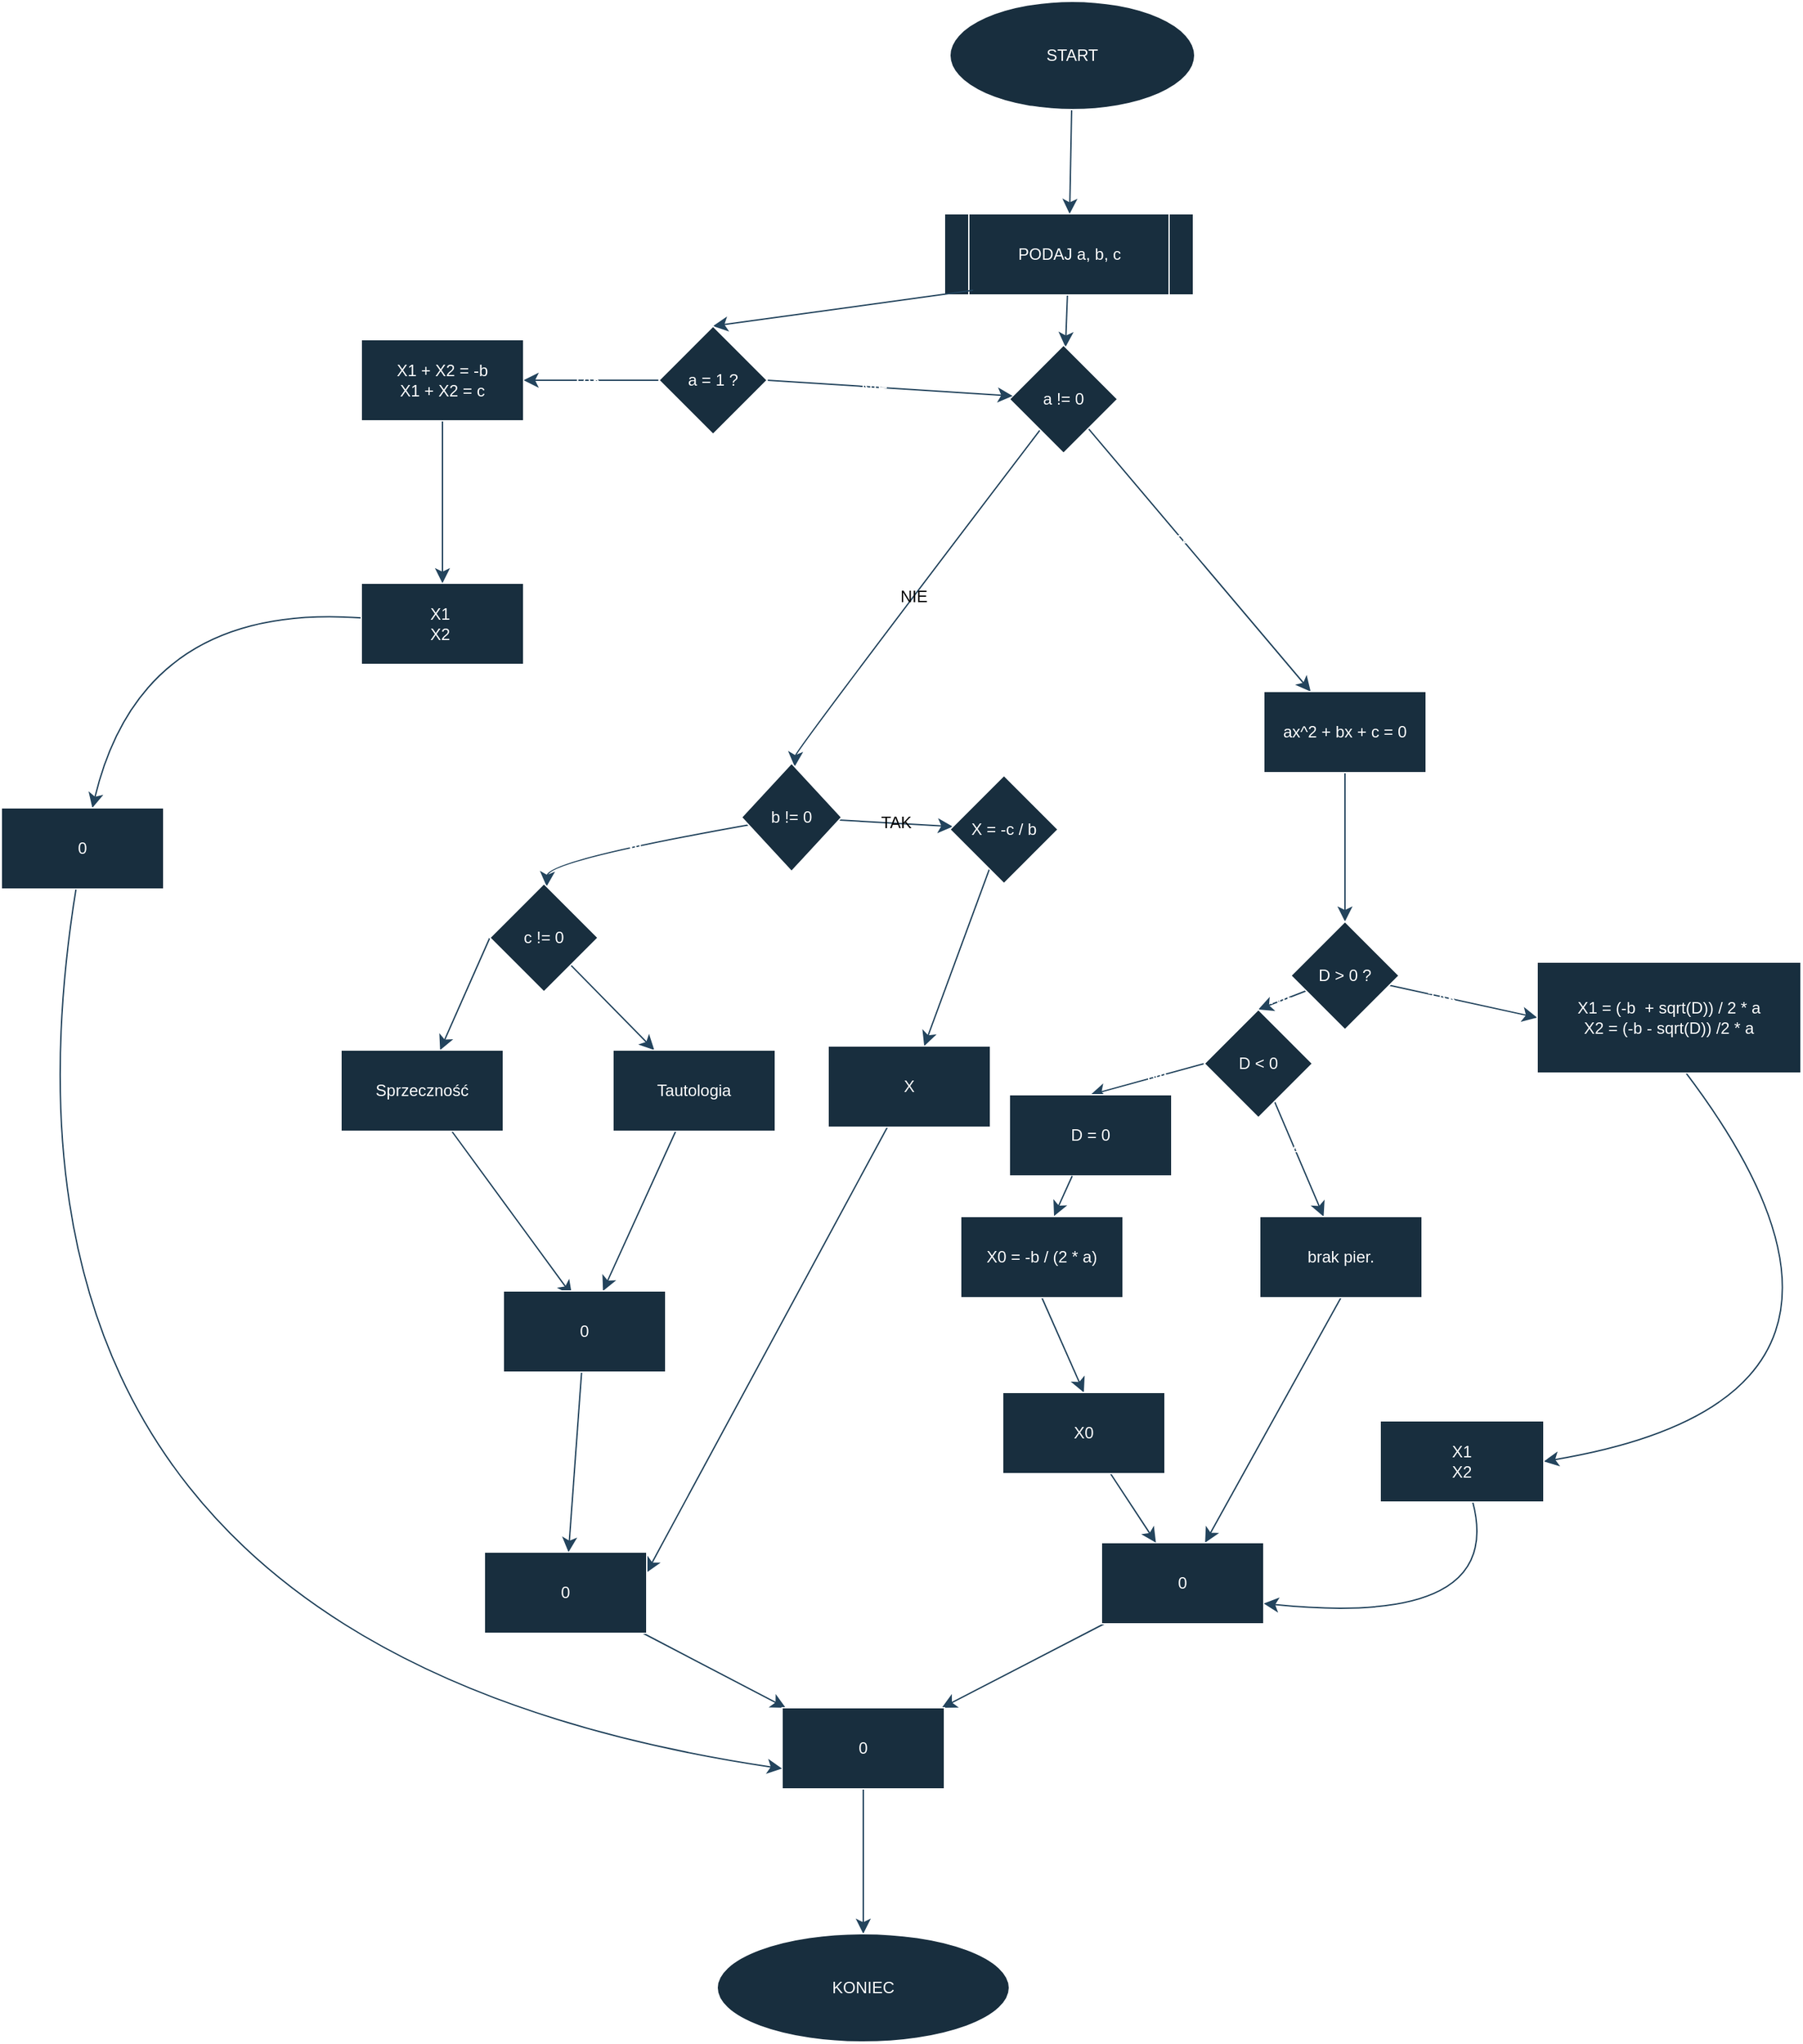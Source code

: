 <mxfile version="24.7.17">
  <diagram name="Strona-1" id="Z41VXJfmLJ2Zss2NgqX4">
    <mxGraphModel dx="2175" dy="1983" grid="0" gridSize="10" guides="1" tooltips="1" connect="1" arrows="1" fold="1" page="0" pageScale="1" pageWidth="827" pageHeight="1169" math="0" shadow="0">
      <root>
        <mxCell id="0" />
        <mxCell id="1" parent="0" />
        <mxCell id="cXVKHQkcDSxnatGoZXsg-4" style="edgeStyle=none;curved=1;rounded=0;orthogonalLoop=1;jettySize=auto;html=1;fontSize=12;startSize=8;endSize=8;labelBackgroundColor=none;strokeColor=#23445D;fontColor=default;" edge="1" parent="1" source="cXVKHQkcDSxnatGoZXsg-2" target="cXVKHQkcDSxnatGoZXsg-3">
          <mxGeometry relative="1" as="geometry" />
        </mxCell>
        <mxCell id="cXVKHQkcDSxnatGoZXsg-2" value="START" style="ellipse;whiteSpace=wrap;html=1;fillColor=#182E3E;strokeColor=#FFFFFF;fontColor=#FFFFFF;labelBackgroundColor=none;" vertex="1" parent="1">
          <mxGeometry x="89" y="-286" width="181" height="80" as="geometry" />
        </mxCell>
        <mxCell id="cXVKHQkcDSxnatGoZXsg-6" value="" style="edgeStyle=none;curved=1;rounded=0;orthogonalLoop=1;jettySize=auto;html=1;fontSize=12;startSize=8;endSize=8;labelBackgroundColor=none;strokeColor=#23445D;fontColor=default;" edge="1" parent="1" source="cXVKHQkcDSxnatGoZXsg-3" target="cXVKHQkcDSxnatGoZXsg-5">
          <mxGeometry relative="1" as="geometry" />
        </mxCell>
        <mxCell id="cXVKHQkcDSxnatGoZXsg-3" value="PODAJ a, b, c" style="shape=process;whiteSpace=wrap;html=1;backgroundOutline=1;labelBackgroundColor=none;fillColor=#182E3E;strokeColor=#FFFFFF;fontColor=#FFFFFF;" vertex="1" parent="1">
          <mxGeometry x="85" y="-129" width="184" height="60" as="geometry" />
        </mxCell>
        <mxCell id="cXVKHQkcDSxnatGoZXsg-8" value="NIE" style="edgeStyle=none;curved=1;rounded=0;orthogonalLoop=1;jettySize=auto;html=1;fontSize=12;startSize=8;endSize=8;labelBackgroundColor=none;strokeColor=#23445D;fontColor=default;" edge="1" parent="1" source="cXVKHQkcDSxnatGoZXsg-5" target="cXVKHQkcDSxnatGoZXsg-7">
          <mxGeometry relative="1" as="geometry">
            <Array as="points">
              <mxPoint x="-25" y="268" />
            </Array>
          </mxGeometry>
        </mxCell>
        <mxCell id="cXVKHQkcDSxnatGoZXsg-37" value="" style="edgeStyle=none;curved=1;rounded=0;orthogonalLoop=1;jettySize=auto;html=1;fontSize=12;startSize=8;endSize=8;labelBackgroundColor=none;strokeColor=#23445D;fontColor=default;" edge="1" parent="1" source="cXVKHQkcDSxnatGoZXsg-5" target="cXVKHQkcDSxnatGoZXsg-36">
          <mxGeometry relative="1" as="geometry" />
        </mxCell>
        <mxCell id="cXVKHQkcDSxnatGoZXsg-74" value="TAK" style="edgeLabel;html=1;align=center;verticalAlign=middle;resizable=0;points=[];fontSize=12;labelBackgroundColor=none;fontColor=#FFFFFF;" vertex="1" connectable="0" parent="cXVKHQkcDSxnatGoZXsg-37">
          <mxGeometry x="-0.142" y="1" relative="1" as="geometry">
            <mxPoint x="1" as="offset" />
          </mxGeometry>
        </mxCell>
        <mxCell id="cXVKHQkcDSxnatGoZXsg-84" value="" style="edgeStyle=none;curved=1;rounded=0;orthogonalLoop=1;jettySize=auto;html=1;fontSize=12;startSize=8;endSize=8;entryX=0.5;entryY=0;entryDx=0;entryDy=0;exitX=0.115;exitY=0.941;exitDx=0;exitDy=0;exitPerimeter=0;labelBackgroundColor=none;strokeColor=#23445D;fontColor=default;" edge="1" parent="1" source="cXVKHQkcDSxnatGoZXsg-3" target="cXVKHQkcDSxnatGoZXsg-83">
          <mxGeometry relative="1" as="geometry" />
        </mxCell>
        <mxCell id="cXVKHQkcDSxnatGoZXsg-5" value="a != 0" style="rhombus;whiteSpace=wrap;html=1;labelBackgroundColor=none;fillColor=#182E3E;strokeColor=#FFFFFF;fontColor=#FFFFFF;" vertex="1" parent="1">
          <mxGeometry x="133" y="-32" width="80" height="80" as="geometry" />
        </mxCell>
        <mxCell id="cXVKHQkcDSxnatGoZXsg-10" value="" style="edgeStyle=none;curved=1;rounded=0;orthogonalLoop=1;jettySize=auto;html=1;fontSize=12;startSize=8;endSize=8;labelBackgroundColor=none;strokeColor=#23445D;fontColor=default;" edge="1" parent="1" source="cXVKHQkcDSxnatGoZXsg-7" target="cXVKHQkcDSxnatGoZXsg-9">
          <mxGeometry relative="1" as="geometry">
            <Array as="points">
              <mxPoint x="-208" y="349" />
            </Array>
          </mxGeometry>
        </mxCell>
        <mxCell id="cXVKHQkcDSxnatGoZXsg-15" value="NIE" style="edgeLabel;html=1;align=center;verticalAlign=middle;resizable=0;points=[];fontSize=12;labelBackgroundColor=none;fontColor=#FFFFFF;" vertex="1" connectable="0" parent="cXVKHQkcDSxnatGoZXsg-10">
          <mxGeometry y="-2" relative="1" as="geometry">
            <mxPoint as="offset" />
          </mxGeometry>
        </mxCell>
        <mxCell id="cXVKHQkcDSxnatGoZXsg-14" value="TAK" style="edgeStyle=none;curved=1;rounded=0;orthogonalLoop=1;jettySize=auto;html=1;fontSize=12;startSize=8;endSize=8;labelBackgroundColor=none;strokeColor=#23445D;fontColor=default;" edge="1" parent="1" source="cXVKHQkcDSxnatGoZXsg-7" target="cXVKHQkcDSxnatGoZXsg-13">
          <mxGeometry relative="1" as="geometry" />
        </mxCell>
        <mxCell id="cXVKHQkcDSxnatGoZXsg-7" value="b != 0" style="rhombus;whiteSpace=wrap;html=1;labelBackgroundColor=none;fillColor=#182E3E;strokeColor=#FFFFFF;fontColor=#FFFFFF;" vertex="1" parent="1">
          <mxGeometry x="-65" y="277" width="74" height="80" as="geometry" />
        </mxCell>
        <mxCell id="cXVKHQkcDSxnatGoZXsg-17" value="" style="edgeStyle=none;curved=1;rounded=0;orthogonalLoop=1;jettySize=auto;html=1;fontSize=12;startSize=8;endSize=8;exitX=0;exitY=0.5;exitDx=0;exitDy=0;labelBackgroundColor=none;strokeColor=#23445D;fontColor=default;" edge="1" parent="1" source="cXVKHQkcDSxnatGoZXsg-9" target="cXVKHQkcDSxnatGoZXsg-16">
          <mxGeometry relative="1" as="geometry" />
        </mxCell>
        <mxCell id="cXVKHQkcDSxnatGoZXsg-28" value="" style="edgeStyle=none;curved=1;rounded=0;orthogonalLoop=1;jettySize=auto;html=1;fontSize=12;startSize=8;endSize=8;labelBackgroundColor=none;strokeColor=#23445D;fontColor=default;" edge="1" parent="1" source="cXVKHQkcDSxnatGoZXsg-9" target="cXVKHQkcDSxnatGoZXsg-27">
          <mxGeometry relative="1" as="geometry" />
        </mxCell>
        <mxCell id="cXVKHQkcDSxnatGoZXsg-9" value="c != 0" style="rhombus;whiteSpace=wrap;html=1;labelBackgroundColor=none;fillColor=#182E3E;strokeColor=#FFFFFF;fontColor=#FFFFFF;" vertex="1" parent="1">
          <mxGeometry x="-251" y="366" width="80" height="80" as="geometry" />
        </mxCell>
        <mxCell id="cXVKHQkcDSxnatGoZXsg-21" value="" style="edgeStyle=none;curved=1;rounded=0;orthogonalLoop=1;jettySize=auto;html=1;fontSize=12;startSize=8;endSize=8;labelBackgroundColor=none;strokeColor=#23445D;fontColor=default;" edge="1" parent="1" source="cXVKHQkcDSxnatGoZXsg-13" target="cXVKHQkcDSxnatGoZXsg-20">
          <mxGeometry relative="1" as="geometry" />
        </mxCell>
        <mxCell id="cXVKHQkcDSxnatGoZXsg-13" value="X = -c / b" style="rhombus;whiteSpace=wrap;html=1;labelBackgroundColor=none;fillColor=#182E3E;strokeColor=#FFFFFF;fontColor=#FFFFFF;" vertex="1" parent="1">
          <mxGeometry x="89" y="286" width="80" height="80" as="geometry" />
        </mxCell>
        <mxCell id="cXVKHQkcDSxnatGoZXsg-19" value="" style="edgeStyle=none;curved=1;rounded=0;orthogonalLoop=1;jettySize=auto;html=1;fontSize=12;startSize=8;endSize=8;entryX=0.423;entryY=0.057;entryDx=0;entryDy=0;entryPerimeter=0;labelBackgroundColor=none;strokeColor=#23445D;fontColor=default;" edge="1" parent="1" source="cXVKHQkcDSxnatGoZXsg-16" target="cXVKHQkcDSxnatGoZXsg-29">
          <mxGeometry relative="1" as="geometry" />
        </mxCell>
        <mxCell id="cXVKHQkcDSxnatGoZXsg-16" value="Sprzeczność" style="whiteSpace=wrap;html=1;labelBackgroundColor=none;fillColor=#182E3E;strokeColor=#FFFFFF;fontColor=#FFFFFF;" vertex="1" parent="1">
          <mxGeometry x="-361" y="489" width="120" height="60" as="geometry" />
        </mxCell>
        <mxCell id="cXVKHQkcDSxnatGoZXsg-23" value="" style="edgeStyle=none;curved=1;rounded=0;orthogonalLoop=1;jettySize=auto;html=1;fontSize=12;startSize=8;endSize=8;entryX=1;entryY=0.25;entryDx=0;entryDy=0;labelBackgroundColor=none;strokeColor=#23445D;fontColor=default;" edge="1" parent="1" source="cXVKHQkcDSxnatGoZXsg-20" target="cXVKHQkcDSxnatGoZXsg-33">
          <mxGeometry relative="1" as="geometry">
            <mxPoint x="129" y="676" as="targetPoint" />
          </mxGeometry>
        </mxCell>
        <mxCell id="cXVKHQkcDSxnatGoZXsg-20" value="X" style="whiteSpace=wrap;html=1;labelBackgroundColor=none;fillColor=#182E3E;strokeColor=#FFFFFF;fontColor=#FFFFFF;" vertex="1" parent="1">
          <mxGeometry x="-1" y="486" width="120" height="60" as="geometry" />
        </mxCell>
        <mxCell id="cXVKHQkcDSxnatGoZXsg-30" value="" style="edgeStyle=none;curved=1;rounded=0;orthogonalLoop=1;jettySize=auto;html=1;fontSize=12;startSize=8;endSize=8;labelBackgroundColor=none;strokeColor=#23445D;fontColor=default;" edge="1" parent="1" source="cXVKHQkcDSxnatGoZXsg-27" target="cXVKHQkcDSxnatGoZXsg-29">
          <mxGeometry relative="1" as="geometry" />
        </mxCell>
        <mxCell id="cXVKHQkcDSxnatGoZXsg-27" value="Tautologia" style="whiteSpace=wrap;html=1;labelBackgroundColor=none;fillColor=#182E3E;strokeColor=#FFFFFF;fontColor=#FFFFFF;" vertex="1" parent="1">
          <mxGeometry x="-160" y="489" width="120" height="60" as="geometry" />
        </mxCell>
        <mxCell id="cXVKHQkcDSxnatGoZXsg-35" value="" style="edgeStyle=none;curved=1;rounded=0;orthogonalLoop=1;jettySize=auto;html=1;fontSize=12;startSize=8;endSize=8;labelBackgroundColor=none;strokeColor=#23445D;fontColor=default;" edge="1" parent="1" source="cXVKHQkcDSxnatGoZXsg-29" target="cXVKHQkcDSxnatGoZXsg-33">
          <mxGeometry relative="1" as="geometry" />
        </mxCell>
        <mxCell id="cXVKHQkcDSxnatGoZXsg-29" value="0" style="whiteSpace=wrap;html=1;labelBackgroundColor=none;fillColor=#182E3E;strokeColor=#FFFFFF;fontColor=#FFFFFF;" vertex="1" parent="1">
          <mxGeometry x="-241" y="667" width="120" height="60" as="geometry" />
        </mxCell>
        <mxCell id="cXVKHQkcDSxnatGoZXsg-69" value="" style="edgeStyle=none;curved=1;rounded=0;orthogonalLoop=1;jettySize=auto;html=1;fontSize=12;startSize=8;endSize=8;labelBackgroundColor=none;strokeColor=#23445D;fontColor=default;" edge="1" parent="1" source="cXVKHQkcDSxnatGoZXsg-33" target="cXVKHQkcDSxnatGoZXsg-67">
          <mxGeometry relative="1" as="geometry" />
        </mxCell>
        <mxCell id="cXVKHQkcDSxnatGoZXsg-33" value="0" style="whiteSpace=wrap;html=1;labelBackgroundColor=none;fillColor=#182E3E;strokeColor=#FFFFFF;fontColor=#FFFFFF;" vertex="1" parent="1">
          <mxGeometry x="-255" y="860" width="120" height="60" as="geometry" />
        </mxCell>
        <mxCell id="cXVKHQkcDSxnatGoZXsg-39" value="" style="edgeStyle=none;curved=1;rounded=0;orthogonalLoop=1;jettySize=auto;html=1;fontSize=12;startSize=8;endSize=8;labelBackgroundColor=none;strokeColor=#23445D;fontColor=default;" edge="1" parent="1" source="cXVKHQkcDSxnatGoZXsg-36" target="cXVKHQkcDSxnatGoZXsg-38">
          <mxGeometry relative="1" as="geometry" />
        </mxCell>
        <mxCell id="cXVKHQkcDSxnatGoZXsg-36" value="ax^2 + bx + c = 0" style="whiteSpace=wrap;html=1;labelBackgroundColor=none;fillColor=#182E3E;strokeColor=#FFFFFF;fontColor=#FFFFFF;" vertex="1" parent="1">
          <mxGeometry x="321" y="224" width="120" height="60" as="geometry" />
        </mxCell>
        <mxCell id="cXVKHQkcDSxnatGoZXsg-41" value="" style="edgeStyle=none;curved=1;rounded=0;orthogonalLoop=1;jettySize=auto;html=1;fontSize=12;startSize=8;endSize=8;entryX=0.5;entryY=0;entryDx=0;entryDy=0;labelBackgroundColor=none;strokeColor=#23445D;fontColor=default;" edge="1" parent="1" source="cXVKHQkcDSxnatGoZXsg-38" target="cXVKHQkcDSxnatGoZXsg-40">
          <mxGeometry relative="1" as="geometry" />
        </mxCell>
        <mxCell id="cXVKHQkcDSxnatGoZXsg-42" value="NIE" style="edgeLabel;html=1;align=center;verticalAlign=middle;resizable=0;points=[];fontSize=12;labelBackgroundColor=none;fontColor=#FFFFFF;" vertex="1" connectable="0" parent="cXVKHQkcDSxnatGoZXsg-41">
          <mxGeometry x="-0.012" y="-1" relative="1" as="geometry">
            <mxPoint as="offset" />
          </mxGeometry>
        </mxCell>
        <mxCell id="cXVKHQkcDSxnatGoZXsg-48" value="" style="edgeStyle=none;curved=1;rounded=0;orthogonalLoop=1;jettySize=auto;html=1;fontSize=12;startSize=8;endSize=8;entryX=0;entryY=0.5;entryDx=0;entryDy=0;labelBackgroundColor=none;strokeColor=#23445D;fontColor=default;" edge="1" parent="1" source="cXVKHQkcDSxnatGoZXsg-38" target="cXVKHQkcDSxnatGoZXsg-78">
          <mxGeometry relative="1" as="geometry">
            <mxPoint x="513" y="474" as="targetPoint" />
          </mxGeometry>
        </mxCell>
        <mxCell id="cXVKHQkcDSxnatGoZXsg-49" value="TAK" style="edgeLabel;html=1;align=center;verticalAlign=middle;resizable=0;points=[];fontSize=12;labelBackgroundColor=none;fontColor=#FFFFFF;" vertex="1" connectable="0" parent="cXVKHQkcDSxnatGoZXsg-48">
          <mxGeometry x="-0.276" y="-1" relative="1" as="geometry">
            <mxPoint as="offset" />
          </mxGeometry>
        </mxCell>
        <mxCell id="cXVKHQkcDSxnatGoZXsg-38" value="D &amp;gt; 0 ?" style="rhombus;whiteSpace=wrap;html=1;labelBackgroundColor=none;fillColor=#182E3E;strokeColor=#FFFFFF;fontColor=#FFFFFF;" vertex="1" parent="1">
          <mxGeometry x="341" y="394" width="80" height="80" as="geometry" />
        </mxCell>
        <mxCell id="cXVKHQkcDSxnatGoZXsg-46" style="edgeStyle=none;curved=1;rounded=0;orthogonalLoop=1;jettySize=auto;html=1;exitX=0;exitY=0.5;exitDx=0;exitDy=0;fontSize=12;startSize=8;endSize=8;entryX=0.5;entryY=0;entryDx=0;entryDy=0;labelBackgroundColor=none;strokeColor=#23445D;fontColor=default;" edge="1" parent="1" source="cXVKHQkcDSxnatGoZXsg-40" target="cXVKHQkcDSxnatGoZXsg-79">
          <mxGeometry relative="1" as="geometry" />
        </mxCell>
        <mxCell id="cXVKHQkcDSxnatGoZXsg-82" value="NIE" style="edgeLabel;html=1;align=center;verticalAlign=middle;resizable=0;points=[];fontSize=12;labelBackgroundColor=none;fontColor=#FFFFFF;" vertex="1" connectable="0" parent="cXVKHQkcDSxnatGoZXsg-46">
          <mxGeometry x="-0.205" relative="1" as="geometry">
            <mxPoint as="offset" />
          </mxGeometry>
        </mxCell>
        <mxCell id="cXVKHQkcDSxnatGoZXsg-53" value="" style="edgeStyle=none;curved=1;rounded=0;orthogonalLoop=1;jettySize=auto;html=1;fontSize=12;startSize=8;endSize=8;labelBackgroundColor=none;strokeColor=#23445D;fontColor=default;" edge="1" parent="1" source="cXVKHQkcDSxnatGoZXsg-40" target="cXVKHQkcDSxnatGoZXsg-52">
          <mxGeometry relative="1" as="geometry" />
        </mxCell>
        <mxCell id="cXVKHQkcDSxnatGoZXsg-54" value="TAK" style="edgeLabel;html=1;align=center;verticalAlign=middle;resizable=0;points=[];fontSize=12;labelBackgroundColor=none;fontColor=#FFFFFF;" vertex="1" connectable="0" parent="cXVKHQkcDSxnatGoZXsg-53">
          <mxGeometry x="-0.156" y="1" relative="1" as="geometry">
            <mxPoint as="offset" />
          </mxGeometry>
        </mxCell>
        <mxCell id="cXVKHQkcDSxnatGoZXsg-40" value="D &amp;lt; 0" style="rhombus;whiteSpace=wrap;html=1;labelBackgroundColor=none;fillColor=#182E3E;strokeColor=#FFFFFF;fontColor=#FFFFFF;" vertex="1" parent="1">
          <mxGeometry x="277" y="459" width="80" height="80" as="geometry" />
        </mxCell>
        <mxCell id="cXVKHQkcDSxnatGoZXsg-61" style="edgeStyle=none;curved=1;rounded=0;orthogonalLoop=1;jettySize=auto;html=1;exitX=0.5;exitY=1;exitDx=0;exitDy=0;entryX=0.5;entryY=0;entryDx=0;entryDy=0;fontSize=12;startSize=8;endSize=8;labelBackgroundColor=none;strokeColor=#23445D;fontColor=default;" edge="1" parent="1" source="cXVKHQkcDSxnatGoZXsg-45" target="cXVKHQkcDSxnatGoZXsg-59">
          <mxGeometry relative="1" as="geometry" />
        </mxCell>
        <mxCell id="cXVKHQkcDSxnatGoZXsg-45" value="X0 = -b / (2 * a)" style="rounded=0;whiteSpace=wrap;html=1;labelBackgroundColor=none;fillColor=#182E3E;strokeColor=#FFFFFF;fontColor=#FFFFFF;" vertex="1" parent="1">
          <mxGeometry x="97" y="612" width="120" height="60" as="geometry" />
        </mxCell>
        <mxCell id="cXVKHQkcDSxnatGoZXsg-65" style="edgeStyle=none;curved=1;rounded=0;orthogonalLoop=1;jettySize=auto;html=1;entryX=1;entryY=0.5;entryDx=0;entryDy=0;fontSize=12;startSize=8;endSize=8;exitX=0.563;exitY=0.995;exitDx=0;exitDy=0;exitPerimeter=0;labelBackgroundColor=none;strokeColor=#23445D;fontColor=default;" edge="1" parent="1" source="cXVKHQkcDSxnatGoZXsg-78" target="cXVKHQkcDSxnatGoZXsg-64">
          <mxGeometry relative="1" as="geometry">
            <mxPoint x="639.972" y="523.585" as="sourcePoint" />
            <Array as="points">
              <mxPoint x="814" y="745" />
            </Array>
          </mxGeometry>
        </mxCell>
        <mxCell id="cXVKHQkcDSxnatGoZXsg-58" style="edgeStyle=none;curved=1;rounded=0;orthogonalLoop=1;jettySize=auto;html=1;exitX=0.5;exitY=1;exitDx=0;exitDy=0;fontSize=12;startSize=8;endSize=8;labelBackgroundColor=none;strokeColor=#23445D;fontColor=default;" edge="1" parent="1" source="cXVKHQkcDSxnatGoZXsg-52" target="cXVKHQkcDSxnatGoZXsg-56">
          <mxGeometry relative="1" as="geometry" />
        </mxCell>
        <mxCell id="cXVKHQkcDSxnatGoZXsg-52" value="brak pier." style="whiteSpace=wrap;html=1;labelBackgroundColor=none;fillColor=#182E3E;strokeColor=#FFFFFF;fontColor=#FFFFFF;" vertex="1" parent="1">
          <mxGeometry x="318" y="612" width="120" height="60" as="geometry" />
        </mxCell>
        <mxCell id="cXVKHQkcDSxnatGoZXsg-68" value="" style="edgeStyle=none;curved=1;rounded=0;orthogonalLoop=1;jettySize=auto;html=1;fontSize=12;startSize=8;endSize=8;labelBackgroundColor=none;strokeColor=#23445D;fontColor=default;" edge="1" parent="1" source="cXVKHQkcDSxnatGoZXsg-56" target="cXVKHQkcDSxnatGoZXsg-67">
          <mxGeometry relative="1" as="geometry" />
        </mxCell>
        <mxCell id="cXVKHQkcDSxnatGoZXsg-56" value="0" style="whiteSpace=wrap;html=1;rounded=0;labelBackgroundColor=none;fillColor=#182E3E;strokeColor=#FFFFFF;fontColor=#FFFFFF;" vertex="1" parent="1">
          <mxGeometry x="201" y="853" width="120" height="60" as="geometry" />
        </mxCell>
        <mxCell id="cXVKHQkcDSxnatGoZXsg-62" value="" style="edgeStyle=none;curved=1;rounded=0;orthogonalLoop=1;jettySize=auto;html=1;fontSize=12;startSize=8;endSize=8;labelBackgroundColor=none;strokeColor=#23445D;fontColor=default;" edge="1" parent="1" source="cXVKHQkcDSxnatGoZXsg-59" target="cXVKHQkcDSxnatGoZXsg-56">
          <mxGeometry relative="1" as="geometry" />
        </mxCell>
        <mxCell id="cXVKHQkcDSxnatGoZXsg-59" value="X0" style="rounded=0;whiteSpace=wrap;html=1;labelBackgroundColor=none;fillColor=#182E3E;strokeColor=#FFFFFF;fontColor=#FFFFFF;" vertex="1" parent="1">
          <mxGeometry x="128" y="742" width="120" height="60" as="geometry" />
        </mxCell>
        <mxCell id="cXVKHQkcDSxnatGoZXsg-66" style="edgeStyle=none;curved=1;rounded=0;orthogonalLoop=1;jettySize=auto;html=1;entryX=1;entryY=0.75;entryDx=0;entryDy=0;fontSize=12;startSize=8;endSize=8;labelBackgroundColor=none;strokeColor=#23445D;fontColor=default;" edge="1" parent="1" source="cXVKHQkcDSxnatGoZXsg-64" target="cXVKHQkcDSxnatGoZXsg-56">
          <mxGeometry relative="1" as="geometry">
            <Array as="points">
              <mxPoint x="500" y="916" />
            </Array>
          </mxGeometry>
        </mxCell>
        <mxCell id="cXVKHQkcDSxnatGoZXsg-64" value="X1&lt;div&gt;X2&lt;/div&gt;" style="rounded=0;whiteSpace=wrap;html=1;labelBackgroundColor=none;fillColor=#182E3E;strokeColor=#FFFFFF;fontColor=#FFFFFF;" vertex="1" parent="1">
          <mxGeometry x="407" y="763" width="121" height="60" as="geometry" />
        </mxCell>
        <mxCell id="cXVKHQkcDSxnatGoZXsg-73" value="" style="edgeStyle=none;curved=1;rounded=0;orthogonalLoop=1;jettySize=auto;html=1;fontSize=12;startSize=8;endSize=8;labelBackgroundColor=none;strokeColor=#23445D;fontColor=default;" edge="1" parent="1" source="cXVKHQkcDSxnatGoZXsg-67" target="cXVKHQkcDSxnatGoZXsg-72">
          <mxGeometry relative="1" as="geometry" />
        </mxCell>
        <mxCell id="cXVKHQkcDSxnatGoZXsg-67" value="0" style="whiteSpace=wrap;html=1;rounded=0;labelBackgroundColor=none;fillColor=#182E3E;strokeColor=#FFFFFF;fontColor=#FFFFFF;" vertex="1" parent="1">
          <mxGeometry x="-35" y="975" width="120" height="60" as="geometry" />
        </mxCell>
        <mxCell id="cXVKHQkcDSxnatGoZXsg-72" value="KONIEC" style="ellipse;whiteSpace=wrap;html=1;fillColor=#182E3E;fontColor=#FFFFFF;strokeColor=#FFFFFF;labelBackgroundColor=none;" vertex="1" parent="1">
          <mxGeometry x="-83" y="1142" width="216" height="80" as="geometry" />
        </mxCell>
        <mxCell id="cXVKHQkcDSxnatGoZXsg-78" value="X1 = (-b&amp;nbsp; + sqrt(D)) / 2 * a&lt;div&gt;X2 = (-b - sqrt(D)) /2 * a&lt;/div&gt;" style="rounded=0;whiteSpace=wrap;html=1;labelBackgroundColor=none;fillColor=#182E3E;strokeColor=#FFFFFF;fontColor=#FFFFFF;" vertex="1" parent="1">
          <mxGeometry x="523" y="424" width="195" height="82" as="geometry" />
        </mxCell>
        <mxCell id="cXVKHQkcDSxnatGoZXsg-79" value="D = 0" style="rounded=0;whiteSpace=wrap;html=1;labelBackgroundColor=none;fillColor=#182E3E;strokeColor=#FFFFFF;fontColor=#FFFFFF;" vertex="1" parent="1">
          <mxGeometry x="133" y="522" width="120" height="60" as="geometry" />
        </mxCell>
        <mxCell id="cXVKHQkcDSxnatGoZXsg-81" style="edgeStyle=none;curved=1;rounded=0;orthogonalLoop=1;jettySize=auto;html=1;entryX=0.575;entryY=-0.006;entryDx=0;entryDy=0;entryPerimeter=0;fontSize=12;startSize=8;endSize=8;labelBackgroundColor=none;strokeColor=#23445D;fontColor=default;" edge="1" parent="1" source="cXVKHQkcDSxnatGoZXsg-79" target="cXVKHQkcDSxnatGoZXsg-45">
          <mxGeometry relative="1" as="geometry" />
        </mxCell>
        <mxCell id="cXVKHQkcDSxnatGoZXsg-85" style="edgeStyle=none;curved=1;rounded=0;orthogonalLoop=1;jettySize=auto;html=1;exitX=1;exitY=0.5;exitDx=0;exitDy=0;fontSize=12;startSize=8;endSize=8;labelBackgroundColor=none;strokeColor=#23445D;fontColor=default;" edge="1" parent="1" source="cXVKHQkcDSxnatGoZXsg-83" target="cXVKHQkcDSxnatGoZXsg-5">
          <mxGeometry relative="1" as="geometry" />
        </mxCell>
        <mxCell id="cXVKHQkcDSxnatGoZXsg-86" value="NIE" style="edgeLabel;html=1;align=center;verticalAlign=middle;resizable=0;points=[];fontSize=12;labelBackgroundColor=none;fontColor=#FFFFFF;" vertex="1" connectable="0" parent="cXVKHQkcDSxnatGoZXsg-85">
          <mxGeometry x="-0.133" y="-1" relative="1" as="geometry">
            <mxPoint as="offset" />
          </mxGeometry>
        </mxCell>
        <mxCell id="cXVKHQkcDSxnatGoZXsg-88" value="" style="edgeStyle=none;curved=1;rounded=0;orthogonalLoop=1;jettySize=auto;html=1;fontSize=12;startSize=8;endSize=8;labelBackgroundColor=none;strokeColor=#23445D;fontColor=default;" edge="1" parent="1" source="cXVKHQkcDSxnatGoZXsg-83" target="cXVKHQkcDSxnatGoZXsg-87">
          <mxGeometry relative="1" as="geometry" />
        </mxCell>
        <mxCell id="cXVKHQkcDSxnatGoZXsg-89" value="TAK" style="edgeLabel;html=1;align=center;verticalAlign=middle;resizable=0;points=[];fontSize=12;labelBackgroundColor=none;fontColor=#FFFFFF;" vertex="1" connectable="0" parent="cXVKHQkcDSxnatGoZXsg-88">
          <mxGeometry x="0.062" relative="1" as="geometry">
            <mxPoint as="offset" />
          </mxGeometry>
        </mxCell>
        <mxCell id="cXVKHQkcDSxnatGoZXsg-83" value="a = 1 ?" style="rhombus;whiteSpace=wrap;html=1;labelBackgroundColor=none;fillColor=#182E3E;strokeColor=#FFFFFF;fontColor=#FFFFFF;" vertex="1" parent="1">
          <mxGeometry x="-126" y="-46" width="80" height="80" as="geometry" />
        </mxCell>
        <mxCell id="cXVKHQkcDSxnatGoZXsg-91" value="" style="edgeStyle=none;curved=1;rounded=0;orthogonalLoop=1;jettySize=auto;html=1;fontSize=12;startSize=8;endSize=8;labelBackgroundColor=none;strokeColor=#23445D;fontColor=default;" edge="1" parent="1" source="cXVKHQkcDSxnatGoZXsg-87" target="cXVKHQkcDSxnatGoZXsg-90">
          <mxGeometry relative="1" as="geometry" />
        </mxCell>
        <mxCell id="cXVKHQkcDSxnatGoZXsg-87" value="X1 + X2 = -b&lt;div&gt;X1 + X2 = c&lt;/div&gt;" style="whiteSpace=wrap;html=1;labelBackgroundColor=none;fillColor=#182E3E;strokeColor=#FFFFFF;fontColor=#FFFFFF;" vertex="1" parent="1">
          <mxGeometry x="-346" y="-36" width="120" height="60" as="geometry" />
        </mxCell>
        <mxCell id="cXVKHQkcDSxnatGoZXsg-93" value="" style="edgeStyle=none;curved=1;rounded=0;orthogonalLoop=1;jettySize=auto;html=1;fontSize=12;startSize=8;endSize=8;labelBackgroundColor=none;strokeColor=#23445D;fontColor=default;" edge="1" parent="1" source="cXVKHQkcDSxnatGoZXsg-90" target="cXVKHQkcDSxnatGoZXsg-92">
          <mxGeometry relative="1" as="geometry">
            <Array as="points">
              <mxPoint x="-508" y="158" />
            </Array>
          </mxGeometry>
        </mxCell>
        <mxCell id="cXVKHQkcDSxnatGoZXsg-90" value="X1&amp;nbsp;&lt;div&gt;X2&amp;nbsp;&lt;/div&gt;" style="whiteSpace=wrap;html=1;labelBackgroundColor=none;fillColor=#182E3E;strokeColor=#FFFFFF;fontColor=#FFFFFF;" vertex="1" parent="1">
          <mxGeometry x="-346" y="144" width="120" height="60" as="geometry" />
        </mxCell>
        <mxCell id="cXVKHQkcDSxnatGoZXsg-94" style="edgeStyle=none;curved=1;rounded=0;orthogonalLoop=1;jettySize=auto;html=1;entryX=0;entryY=0.75;entryDx=0;entryDy=0;fontSize=12;startSize=8;endSize=8;labelBackgroundColor=none;strokeColor=#23445D;fontColor=default;" edge="1" parent="1" source="cXVKHQkcDSxnatGoZXsg-92" target="cXVKHQkcDSxnatGoZXsg-67">
          <mxGeometry relative="1" as="geometry">
            <Array as="points">
              <mxPoint x="-647" y="929" />
            </Array>
          </mxGeometry>
        </mxCell>
        <mxCell id="cXVKHQkcDSxnatGoZXsg-92" value="0" style="whiteSpace=wrap;html=1;labelBackgroundColor=none;fillColor=#182E3E;strokeColor=#FFFFFF;fontColor=#FFFFFF;" vertex="1" parent="1">
          <mxGeometry x="-612" y="310" width="120" height="60" as="geometry" />
        </mxCell>
      </root>
    </mxGraphModel>
  </diagram>
</mxfile>
